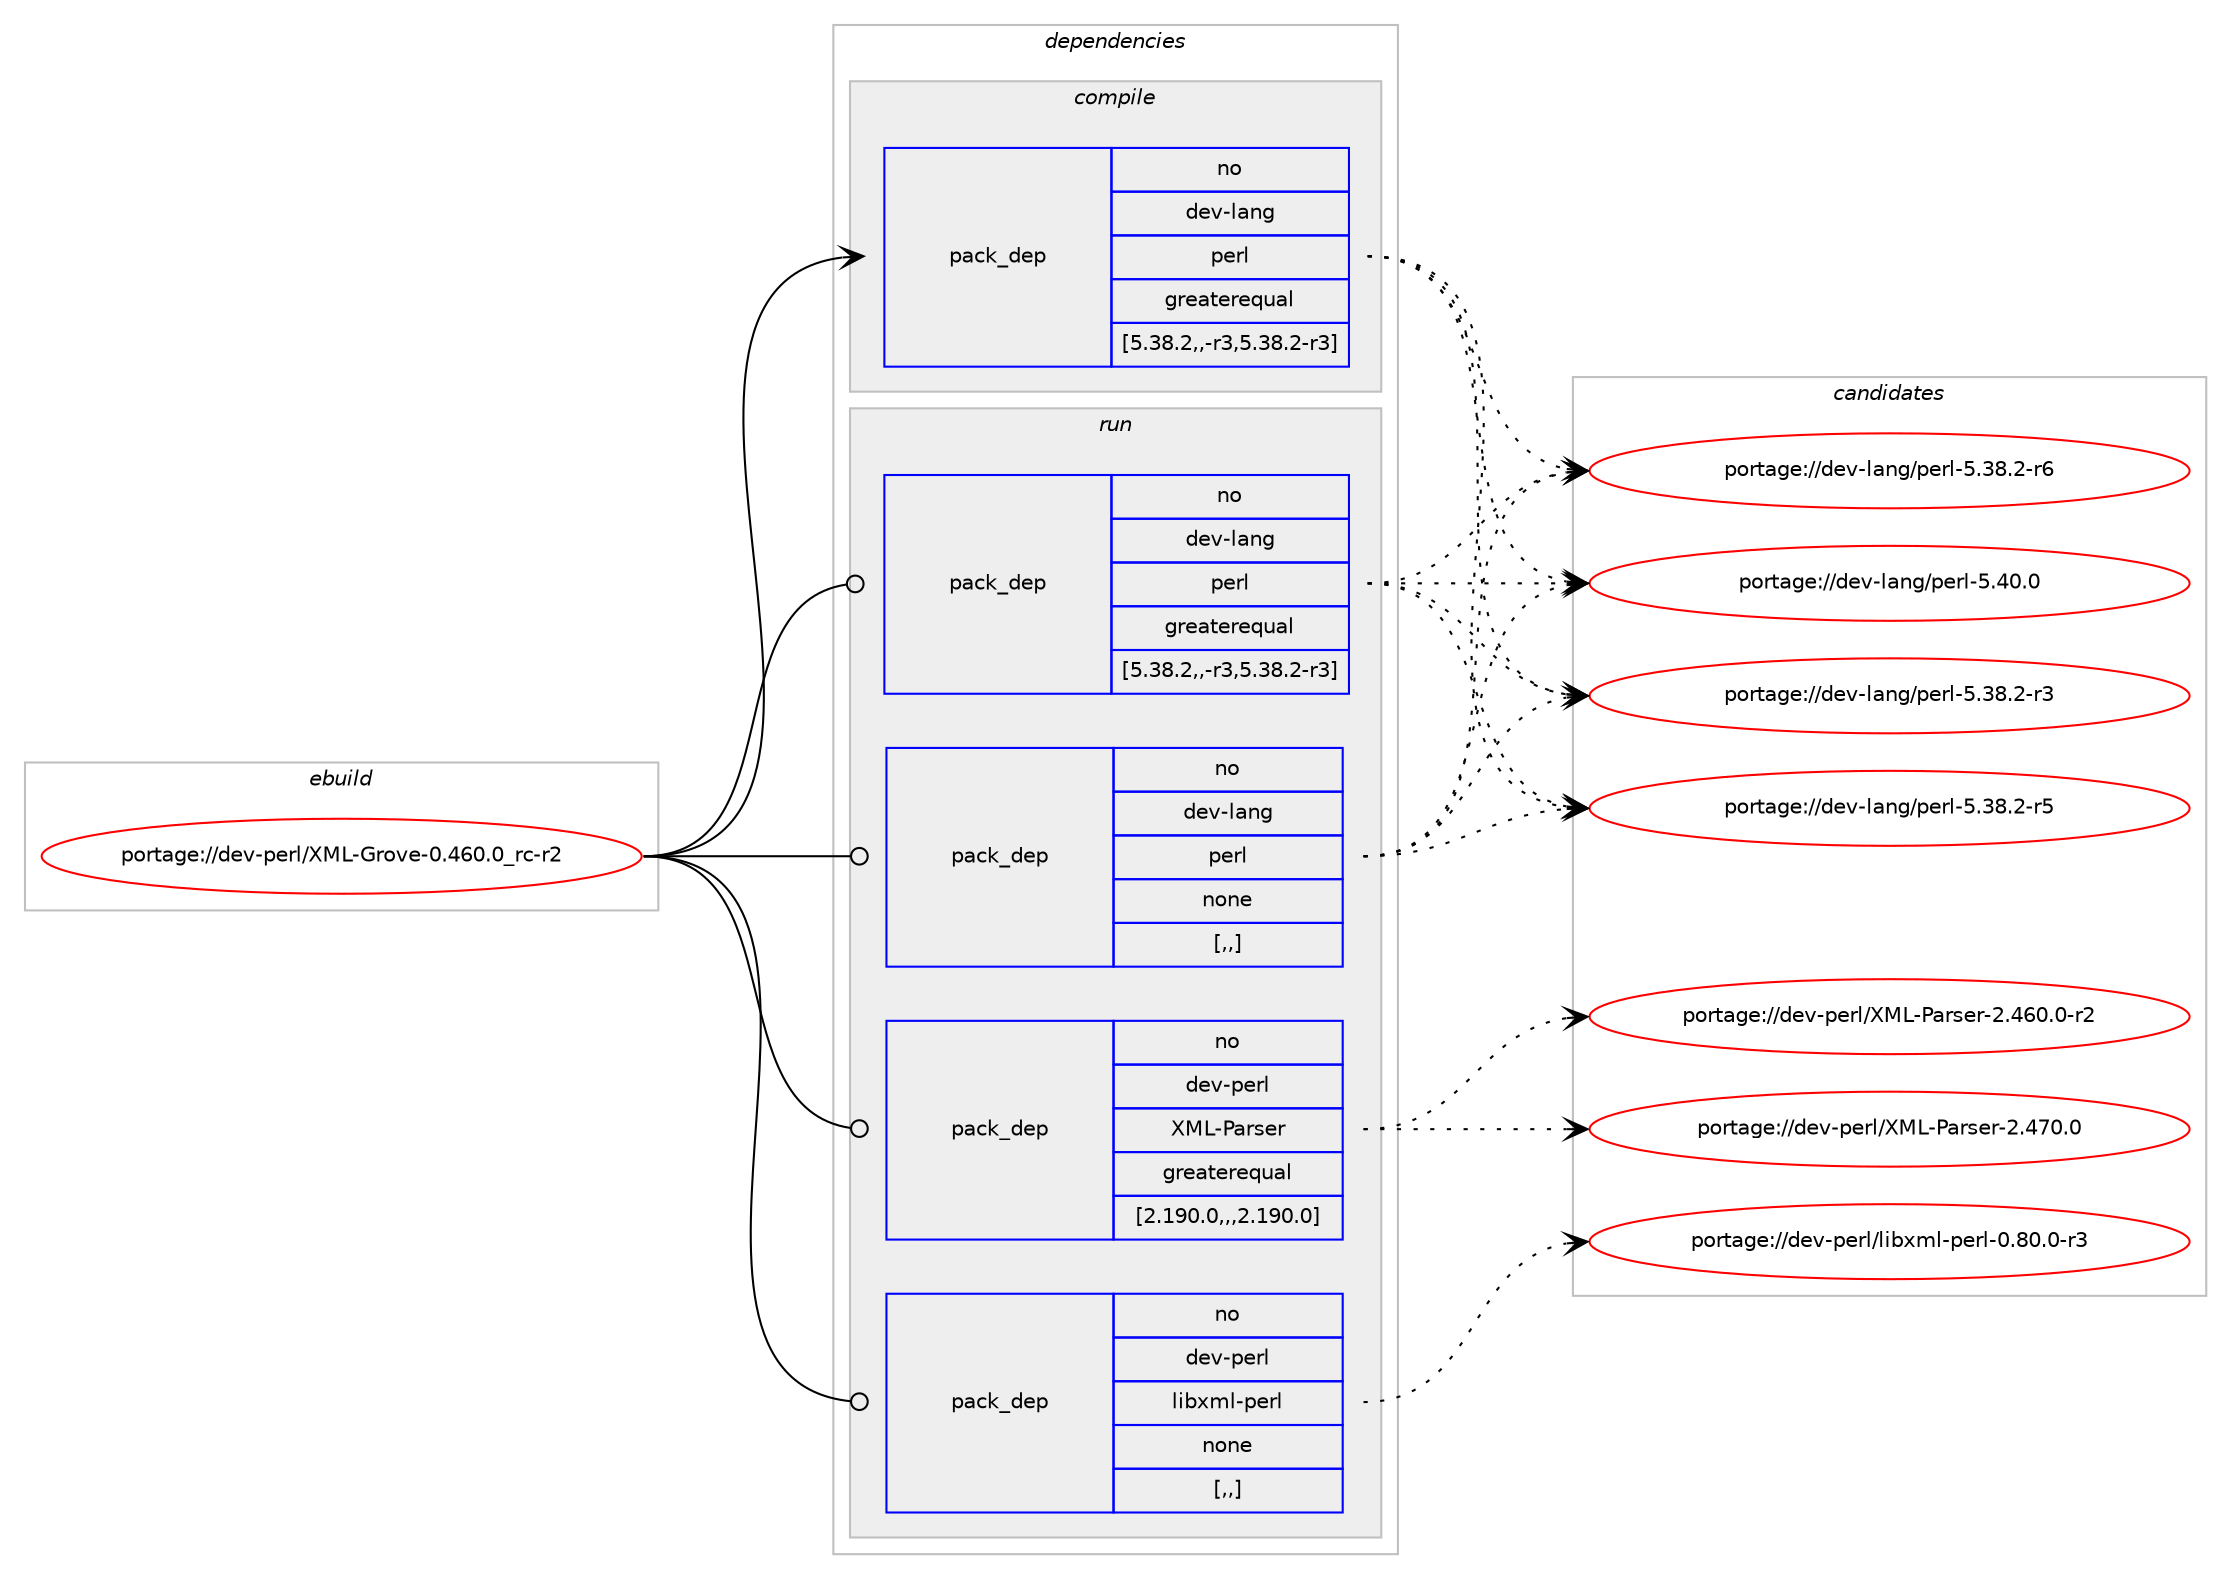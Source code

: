 digraph prolog {

# *************
# Graph options
# *************

newrank=true;
concentrate=true;
compound=true;
graph [rankdir=LR,fontname=Helvetica,fontsize=10,ranksep=1.5];#, ranksep=2.5, nodesep=0.2];
edge  [arrowhead=vee];
node  [fontname=Helvetica,fontsize=10];

# **********
# The ebuild
# **********

subgraph cluster_leftcol {
color=gray;
rank=same;
label=<<i>ebuild</i>>;
id [label="portage://dev-perl/XML-Grove-0.460.0_rc-r2", color=red, width=4, href="../dev-perl/XML-Grove-0.460.0_rc-r2.svg"];
}

# ****************
# The dependencies
# ****************

subgraph cluster_midcol {
color=gray;
label=<<i>dependencies</i>>;
subgraph cluster_compile {
fillcolor="#eeeeee";
style=filled;
label=<<i>compile</i>>;
subgraph pack105164 {
dependency135543 [label=<<TABLE BORDER="0" CELLBORDER="1" CELLSPACING="0" CELLPADDING="4" WIDTH="220"><TR><TD ROWSPAN="6" CELLPADDING="30">pack_dep</TD></TR><TR><TD WIDTH="110">no</TD></TR><TR><TD>dev-lang</TD></TR><TR><TD>perl</TD></TR><TR><TD>greaterequal</TD></TR><TR><TD>[5.38.2,,-r3,5.38.2-r3]</TD></TR></TABLE>>, shape=none, color=blue];
}
id:e -> dependency135543:w [weight=20,style="solid",arrowhead="vee"];
}
subgraph cluster_compileandrun {
fillcolor="#eeeeee";
style=filled;
label=<<i>compile and run</i>>;
}
subgraph cluster_run {
fillcolor="#eeeeee";
style=filled;
label=<<i>run</i>>;
subgraph pack105165 {
dependency135544 [label=<<TABLE BORDER="0" CELLBORDER="1" CELLSPACING="0" CELLPADDING="4" WIDTH="220"><TR><TD ROWSPAN="6" CELLPADDING="30">pack_dep</TD></TR><TR><TD WIDTH="110">no</TD></TR><TR><TD>dev-lang</TD></TR><TR><TD>perl</TD></TR><TR><TD>greaterequal</TD></TR><TR><TD>[5.38.2,,-r3,5.38.2-r3]</TD></TR></TABLE>>, shape=none, color=blue];
}
id:e -> dependency135544:w [weight=20,style="solid",arrowhead="odot"];
subgraph pack105166 {
dependency135545 [label=<<TABLE BORDER="0" CELLBORDER="1" CELLSPACING="0" CELLPADDING="4" WIDTH="220"><TR><TD ROWSPAN="6" CELLPADDING="30">pack_dep</TD></TR><TR><TD WIDTH="110">no</TD></TR><TR><TD>dev-lang</TD></TR><TR><TD>perl</TD></TR><TR><TD>none</TD></TR><TR><TD>[,,]</TD></TR></TABLE>>, shape=none, color=blue];
}
id:e -> dependency135545:w [weight=20,style="solid",arrowhead="odot"];
subgraph pack105167 {
dependency135546 [label=<<TABLE BORDER="0" CELLBORDER="1" CELLSPACING="0" CELLPADDING="4" WIDTH="220"><TR><TD ROWSPAN="6" CELLPADDING="30">pack_dep</TD></TR><TR><TD WIDTH="110">no</TD></TR><TR><TD>dev-perl</TD></TR><TR><TD>XML-Parser</TD></TR><TR><TD>greaterequal</TD></TR><TR><TD>[2.190.0,,,2.190.0]</TD></TR></TABLE>>, shape=none, color=blue];
}
id:e -> dependency135546:w [weight=20,style="solid",arrowhead="odot"];
subgraph pack105168 {
dependency135547 [label=<<TABLE BORDER="0" CELLBORDER="1" CELLSPACING="0" CELLPADDING="4" WIDTH="220"><TR><TD ROWSPAN="6" CELLPADDING="30">pack_dep</TD></TR><TR><TD WIDTH="110">no</TD></TR><TR><TD>dev-perl</TD></TR><TR><TD>libxml-perl</TD></TR><TR><TD>none</TD></TR><TR><TD>[,,]</TD></TR></TABLE>>, shape=none, color=blue];
}
id:e -> dependency135547:w [weight=20,style="solid",arrowhead="odot"];
}
}

# **************
# The candidates
# **************

subgraph cluster_choices {
rank=same;
color=gray;
label=<<i>candidates</i>>;

subgraph choice105164 {
color=black;
nodesep=1;
choice100101118451089711010347112101114108455346515646504511451 [label="portage://dev-lang/perl-5.38.2-r3", color=red, width=4,href="../dev-lang/perl-5.38.2-r3.svg"];
choice100101118451089711010347112101114108455346515646504511453 [label="portage://dev-lang/perl-5.38.2-r5", color=red, width=4,href="../dev-lang/perl-5.38.2-r5.svg"];
choice100101118451089711010347112101114108455346515646504511454 [label="portage://dev-lang/perl-5.38.2-r6", color=red, width=4,href="../dev-lang/perl-5.38.2-r6.svg"];
choice10010111845108971101034711210111410845534652484648 [label="portage://dev-lang/perl-5.40.0", color=red, width=4,href="../dev-lang/perl-5.40.0.svg"];
dependency135543:e -> choice100101118451089711010347112101114108455346515646504511451:w [style=dotted,weight="100"];
dependency135543:e -> choice100101118451089711010347112101114108455346515646504511453:w [style=dotted,weight="100"];
dependency135543:e -> choice100101118451089711010347112101114108455346515646504511454:w [style=dotted,weight="100"];
dependency135543:e -> choice10010111845108971101034711210111410845534652484648:w [style=dotted,weight="100"];
}
subgraph choice105165 {
color=black;
nodesep=1;
choice100101118451089711010347112101114108455346515646504511451 [label="portage://dev-lang/perl-5.38.2-r3", color=red, width=4,href="../dev-lang/perl-5.38.2-r3.svg"];
choice100101118451089711010347112101114108455346515646504511453 [label="portage://dev-lang/perl-5.38.2-r5", color=red, width=4,href="../dev-lang/perl-5.38.2-r5.svg"];
choice100101118451089711010347112101114108455346515646504511454 [label="portage://dev-lang/perl-5.38.2-r6", color=red, width=4,href="../dev-lang/perl-5.38.2-r6.svg"];
choice10010111845108971101034711210111410845534652484648 [label="portage://dev-lang/perl-5.40.0", color=red, width=4,href="../dev-lang/perl-5.40.0.svg"];
dependency135544:e -> choice100101118451089711010347112101114108455346515646504511451:w [style=dotted,weight="100"];
dependency135544:e -> choice100101118451089711010347112101114108455346515646504511453:w [style=dotted,weight="100"];
dependency135544:e -> choice100101118451089711010347112101114108455346515646504511454:w [style=dotted,weight="100"];
dependency135544:e -> choice10010111845108971101034711210111410845534652484648:w [style=dotted,weight="100"];
}
subgraph choice105166 {
color=black;
nodesep=1;
choice100101118451089711010347112101114108455346515646504511451 [label="portage://dev-lang/perl-5.38.2-r3", color=red, width=4,href="../dev-lang/perl-5.38.2-r3.svg"];
choice100101118451089711010347112101114108455346515646504511453 [label="portage://dev-lang/perl-5.38.2-r5", color=red, width=4,href="../dev-lang/perl-5.38.2-r5.svg"];
choice100101118451089711010347112101114108455346515646504511454 [label="portage://dev-lang/perl-5.38.2-r6", color=red, width=4,href="../dev-lang/perl-5.38.2-r6.svg"];
choice10010111845108971101034711210111410845534652484648 [label="portage://dev-lang/perl-5.40.0", color=red, width=4,href="../dev-lang/perl-5.40.0.svg"];
dependency135545:e -> choice100101118451089711010347112101114108455346515646504511451:w [style=dotted,weight="100"];
dependency135545:e -> choice100101118451089711010347112101114108455346515646504511453:w [style=dotted,weight="100"];
dependency135545:e -> choice100101118451089711010347112101114108455346515646504511454:w [style=dotted,weight="100"];
dependency135545:e -> choice10010111845108971101034711210111410845534652484648:w [style=dotted,weight="100"];
}
subgraph choice105167 {
color=black;
nodesep=1;
choice100101118451121011141084788777645809711411510111445504652544846484511450 [label="portage://dev-perl/XML-Parser-2.460.0-r2", color=red, width=4,href="../dev-perl/XML-Parser-2.460.0-r2.svg"];
choice10010111845112101114108478877764580971141151011144550465255484648 [label="portage://dev-perl/XML-Parser-2.470.0", color=red, width=4,href="../dev-perl/XML-Parser-2.470.0.svg"];
dependency135546:e -> choice100101118451121011141084788777645809711411510111445504652544846484511450:w [style=dotted,weight="100"];
dependency135546:e -> choice10010111845112101114108478877764580971141151011144550465255484648:w [style=dotted,weight="100"];
}
subgraph choice105168 {
color=black;
nodesep=1;
choice10010111845112101114108471081059812010910845112101114108454846564846484511451 [label="portage://dev-perl/libxml-perl-0.80.0-r3", color=red, width=4,href="../dev-perl/libxml-perl-0.80.0-r3.svg"];
dependency135547:e -> choice10010111845112101114108471081059812010910845112101114108454846564846484511451:w [style=dotted,weight="100"];
}
}

}
